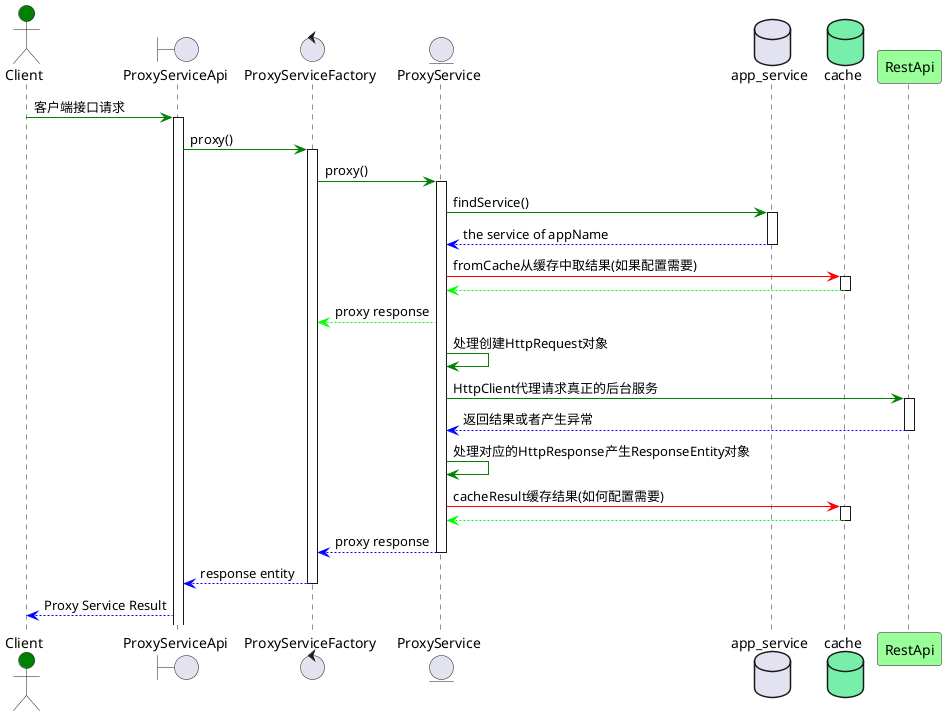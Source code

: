 @startuml
actor Client #green
boundary ProxyServiceApi
control ProxyServiceFactory
entity ProxyService
database app_service
database cache #77EEAA
participant RestApi #99FF99

Client -[#green]> ProxyServiceApi: 客户端接口请求
activate ProxyServiceApi
ProxyServiceApi -[#green]> ProxyServiceFactory: proxy()
activate ProxyServiceFactory
ProxyServiceFactory -[#green]> ProxyService: proxy()
activate ProxyService
ProxyService -[#green]> app_service: findService()
activate app_service
app_service -[#0000ff]-> ProxyService: the service of appName
deactivate app_service
ProxyService -[#red]> cache: fromCache从缓存中取结果(如果配置需要)
activate cache
cache -[#00ff00]-> ProxyService
deactivate cache
ProxyService -[#00ff00]-> ProxyServiceFactory: proxy response
ProxyService -[#green]> ProxyService: 处理创建HttpRequest对象
ProxyService -[#green]> RestApi: HttpClient代理请求真正的后台服务
activate RestApi
RestApi -[#0000ff]-> ProxyService: 返回结果或者产生异常
deactivate RestApi
ProxyService -[#green]> ProxyService: 处理对应的HttpResponse产生ResponseEntity对象
ProxyService -[#red]> cache: cacheResult缓存结果(如何配置需要)
activate cache
cache -[#00ff00]-> ProxyService
deactivate cache
ProxyService -[#0000ff]-> ProxyServiceFactory: proxy response
deactivate ProxyService
ProxyServiceFactory -[#0000ff]-> ProxyServiceApi: response entity
deactivate ProxyServiceFactory
ProxyServiceApi -[#0000ff]-> Client: Proxy Service Result
@enduml

@startuml
package org.itachi.cache {
    interface Cache<K, V> {
        +void delete(K key)
        +boolean hasKey(K key)
        +void set(K key, V value)
        +void set(K key, V value, long timeout, TimeUnit unit)
        +V get(K key)
    }

    class RedisCache {
        -StringRedisTemplate template
        -- 构造函数 --
        +RedisCache(StringRedisTemplate template)
        -- 实现接口方法 --
        +void delete(String key)
        +boolean hasKey(String key)
        +void set(String key, String value)
        +void set(String key, String value, long timeout, TimeUnit unit)
        +String get(String key)
    }

    class CacheConfig {
        .. 属性 ..
        -String filePath
        -Long timeOut
        -TimeUnit timeUnit
        -- getter --
        String getFilePath()
        Long getTimeOut()
        TimeUnit getTimeUnit()
        -- setter --
        void setFilePath(String filePath)
        void setTimeOut(Long timeOut)
        void setTimeUnit(TimeUnit timeUnit)
    }

    RedisCache ..|> Cache
}

package org.itachi.repository {
    interface AbstractMapper<T> {
        +List<T> find(Map<String, Object> parameters)
        +int count(Map<String, Object> parameters)
        +void remove(List<Long> ids)
        +void create(T dto)
        +T findById(Long id)
        +void modify(T dto)
    }

    interface ServiceMapper {
        +ServiceDTO findService(String appName)
    }

    interface CacheMapper {
        +List<CacheDTO> findCaches(Long appId, List<String> paths)
    }

    interface AbstractRepository<T> {
        +List<T> find(Map<String, Object> parameters, Pager pager)
        +void remove(List<Long> ids)
        +void create(T dto)
        +T findById(Long id)
        +void modify(T dto)
    }

    interface ServiceRepository {
        +ServiceDTO findService(String appName)
    }

    abstract class AbstractDatabase<T> {
        -AbstractMapper<T> mapper
        ~void setMapper(AbstractMapper<T> mapper)
        +List<T> find(Map<String, Object> parameters, Pager pager, AbstractMapper<T> mapper)
        +T findById(Long id)
        +void remove(List<Long> ids)
    }

    class ServiceDatabase {
        +ServiceDTO findService(String appName)
        +create(CacheDTO dto)
        +void modify(CacheDTO dto)
    }

    interface CacheRepository {
        +List<CacheDTO> findCaches(Long appId, List<String> paths)
    }

    class CacheDatabase {
        +List<CacheDTO> findCaches(Long appId, List<String> paths)
        +create(CacheDTO dto)
        +void modify(CacheDTO dto)
    }

    ServiceMapper --|> AbstractMapper
    CacheMapper --|> AbstractMapper
    ServiceRepository --|> AbstractRepository
    CacheRepository --|> AbstractRepository
    AbstractDatabase ..|> AbstractRepository
    AbstractDatabase *-- "1" AbstractMapper
    ServiceDatabase --|> AbstractDatabase
    ServiceDatabase ..|> ServiceRepository
    ServiceDatabase *-- "1" ServiceMapper
    CacheDatabase --|> AbstractDatabase
    CacheDatabase ..|> CacheRepository
    CacheDatabase *-- "1" CacheMapper
}

package org.itachi.builder {
    interface ProxyRequestBuilder {
        +HttpRequestBase build()
    }

    abstract class AbstractProxyRequestBuilder {
        #HttpServletRequest request
        -URI uri
        -int connectionRequestTimeout
        -int connectTimeout
        -int socketTimeout
        ~AbstractProxyRequestBuilder(final HttpServletRequest request)
        +AbstractProxyRequestBuilder setUri(final String uri)
        +AbstractProxyRequestBuilder setSocketTimeout(int socketTimeout)
        +AbstractProxyRequestBuilder setConnectTimeout(int connectTimeout)
        +AbstractProxyRequestBuilder setConnectionRequestTimeout(int connectionRequestTimeout)
        +HttpRequestBase build()
        -void makeRequestConfig(RequestBuilder rb)
        #{abstract} void makeRequestHeaders(RequestBuilder rb)
        #{abstract} void makeRequestBody(RequestBuilder rb)
    }

    class DefaultProxyRequestBuilder {
        ~DefaultProxyRequestBuilder(HttpServletRequest request)
        +{static} AbstractProxyRequestBuilder create(final HttpServletRequest request)
        #void makeRequestHeaders(RequestBuilder builder)
        #void makeRequestBody(RequestBuilder builder)
    }

    class TextProxyRequestBuilder {
        -TextProxyRequestBuilder(HttpServletRequest request)
        +{static} AbstractProxyRequestBuilder create(final HttpServletRequest request)
        #void makeRequestBody(RequestBuilder builder)
        -void makeFormBody(RequestBuilder builder)
    }

    class ImageProxyRequestBuilder {
        -ImageProxyRequestBuilder(HttpServletRequest request)
        +{static} AbstractProxyRequestBuilder create(final HttpServletRequest request)
    }

    class DownstreamProxyRequestBuilder {
        -DownstreamProxyRequestBuilder(HttpServletRequest request)
        +{static} AbstractProxyRequestBuilder create(final HttpServletRequest request)
    }

    class UpstreamProxyRequestBuilder {
        -UpstreamProxyRequestBuilder(HttpServletRequest request)
        +{static} AbstractProxyRequestBuilder create(final HttpServletRequest request)
        #void makeRequestHeaders(RequestBuilder builder)
        #void makeRequestBody(RequestBuilder builder)
    }

    interface ProxyResponseBuilder {
        +ResponseEntity build()
    }

    class AbstractProxyResponseBuilder {
        -{static}  String MESSAGE
        -{static} String CODE
        -boolean needHeaders
        -ObjectMapper mapper
        ~HttpResponse response
        ~String fileName
        ~AbstractProxyResponseBuilder(final HttpResponse response)
        +AbstractProxyResponseBuilder setNeedHeaders(final boolean needHeaders)
        +AbstractProxyResponseBuilder setFileName(final String fileName)
        ~ResponseEntity<String> makeErrorResponse(int statusCode)
        #HttpHeaders makeResponseHeaders()
    }

    class DefaultProxyResponseBuilder {
        -DefaultProxyResponseBuilder(HttpResponse response)
        +{static} DefaultProxyResponseBuilder create(final HttpResponse response)
        +ResponseEntity build()
        -String makeResponseBody()
    }

    class TextProxyResponseBuilder {
        -TextProxyResponseBuilder(HttpResponse response)
        +{static} AbstractProxyResponseBuilder create(final HttpResponse response)
        +ResponseEntity build()
        -String makeResponseBody()
    }

    class ImageProxyResponseBuilder {
        -ImageProxyResponseBuilder(HttpResponse response)
        +{static} AbstractProxyResponseBuilder create(final HttpResponse response)
        +ResponseEntity build()
        -byte[] makeResponseBody()
    }

    class DownstreamProxyResponseBuilder {
        -DownstreamProxyResponseBuilder(HttpResponse response)
        +{static} AbstractProxyResponseBuilder create(final HttpResponse response)
        +ResponseEntity build()
        -byte[] makeResponseBody()
        #HttpHeaders makeResponseHeaders()
    }

    class UpstreamProxyResponseBuilder {
        -UpstreamProxyResponseBuilder(HttpResponse response)
        +{static} AbstractProxyResponseBuilder create(final HttpResponse response)
        +ResponseEntity build()
        -String makeResponseBody()
    }

    AbstractProxyRequestBuilder ..|> ProxyRequestBuilder
    DefaultProxyRequestBuilder --|> AbstractProxyRequestBuilder
    TextProxyRequestBuilder --|> DefaultProxyRequestBuilder
    ImageProxyRequestBuilder --|> DefaultProxyRequestBuilder
    DownstreamProxyRequestBuilder --|> DefaultProxyRequestBuilder
    UpstreamProxyRequestBuilder --|> DefaultProxyRequestBuilder
    AbstractProxyResponseBuilder ..|> ProxyResponseBuilder
    DefaultProxyResponseBuilder --|> AbstractProxyResponseBuilder
    TextProxyResponseBuilder --|> AbstractProxyResponseBuilder
    ImageProxyResponseBuilder --|> AbstractProxyResponseBuilder
    DownstreamProxyResponseBuilder --|> AbstractProxyResponseBuilder
    UpstreamProxyResponseBuilder --|> AbstractProxyResponseBuilder
}

package org.itachi.model {
    class CacheFactory {
        -SSOClientOIDCAdapter adapter
        -CacheConfig cacheConfig
        -CacheRepository cacheRepository
        -Cache<String, String> cacheManager
        +AbstractCache create(ServiceType type)
    }

    abstract class AbstractCache {
        .. 静态常量 ..
        ~{static} Logger LOGGER
        ~{static} String HEADERS
        ~{static} String BODY
        -{static} long DEFAULT_TIMEOUT
        -{static} TimeUnit DEFAULT_TIME_UNIT
        .. 属性 ..
        ~Cache<String, String> cacheManager
        ~CacheConfig cacheConfig
        ~ObjectMapper mapper
        -CacheRepository repository
        -long timeOut
        -TimeUnit timeUnit
        -SSOClientOIDCAdapter adapter
        -- 构造函数 --
        ~AbstractCache()
        -- 方法 --
        .. 包内保护方法 ..
        ~AbstractCache setCacheManager(Cache<String, String> cacheManager)
        ~AbstractCache setRepository(CacheRepository repository)
        ~AbstractCache setCacheConfig(CacheConfig cacheConfig)
        ~AbstractCache setAdapter(SSOClientOIDCAdapter adapter)
        ~String cacheKey(HttpServletRequest request, ServiceDTO dto)
        .. 公有方法 ..
        +{abstract} ResponseEntity responseFromCache(HttpServletRequest request, ServiceDTO dto)
        +void cache(BuildCacheEvent event)
        .. 私有方法 ..
        -String getUserNo(String token)
        -boolean formatCacheConfig(String path, Long id)
        -List<CacheDTO> getCacheRules(String path, Long appId)
        -void cacheKey(Long appId, String value)
        -String cacheKey(String uri, String queryString, ServiceDTO dto, String userNo)
        .. 保护方法 ..
        #{abstract} void cacheBody(Map<String, Object> map, BuildCacheEvent event)
    }

    class TextCache {
        +ResponseEntity responseFromCache(HttpServletRequest request, ServiceDTO dto)
        #void cacheBody(Map<String, Object> map, BuildCacheEvent event)
    }

    class ByteCache {
        +ResponseEntity responseFromCache(HttpServletRequest request, ServiceDTO dto)
        #void cacheBody(Map<String, Object> map, BuildCacheEvent event)
    }

    class FileCache {
        +ResponseEntity responseFromCache(HttpServletRequest request, ServiceDTO dto)
        #void cacheBody(Map<String, Object> map, BuildCacheEvent event)
        -String cacheFile(byte[] value, String appName, String fileName)
    }

    enum ServiceType {
        TEXT
        IMAGE
        UPSTREAM
        DOWNSTREAM
        -- 属性 --
        -int code
        -String value
        -- 方法 --
        -ServiceType(int code, String value)
        +int code()
        +String value()
        +{static} ServiceType fromValue(String value)
        +{static} ServiceType fromCode(int code)
    }

    class ProxyServiceFactory {
        -SSOClientOIDCAdapter adapter
        -PoolingHttpClientConnectionManager cm
        -ServiceRepository serviceRepository
        -CacheFactory cacheFactory
        -CommandGateway commandGateway
        +CloseableHttpClient buildHttpClient()
        +AbstractProxyService create(String type)
        -AbstractProxyService createService(ServiceType serviceType, boolean free, boolean cache)
    }

    abstract class AbstractProxyService {
        .. 静态常量 ..
        -{static} String CACHE_HEADER
        .. 属性 ..
        -ServiceType type
        -ServiceRepository serviceRepository
        -SSOClientOIDCAdapter adapter
        -ServiceDTO dto
        -boolean free
        -boolean cache
        -CommandGateway commandGateway
        -CacheFactory cacheFactory
        ~String fileName
        -- 构造函数 --
        +AbstractProxyService(ServiceType type)
        -- 方法 --
        .. 包内保护方法 ..
        ~AbstractProxyService setRepository(final ServiceRepository serviceRepository)
        ~AbstractProxyService setAdapter(final SSOClientOIDCAdapter adapter)
        ~AbstractProxyService setFree(final boolean free)
        ~AbstractProxyService setCache(final boolean cache)
        ~AbstractProxyService setCommandGateway(CommandGateway commandGateway)
        ~AbstractProxyService setCacheFactory(CacheFactory cacheFactory)
        .. 公有方法 ..
        +ResponseEntity proxy(String appName, HttpServletRequest request, CloseableHttpClient httpClient)
        .. 私有方法 ..
        -HttpContext makeRequestCookies(HttpServletRequest request)
        -HttpRequestBase makeRequest(HttpServletRequest request)
        -ResponseEntity makeResponse(HttpResponse proxiedResponse, boolean needHeaders)
        -void cacheResponseEntity(ResponseEntity responseEntity, HttpServletRequest request)
        -ResponseEntity fromCache(HttpServletRequest request)
        -String formatQueryString(HttpServletRequest request)
        -void release(CloseableHttpResponse proxiedResponse, HttpRequestBase proxiedRequest)
        -void verify(HttpServletRequest request, Integer verification)
        -ServiceDTO formatUri(String appName, String uri)
        -String requestInfo(HttpServletRequest request)
        .. 保护方法 ..
        #void verifyRequest(HttpServletRequest request)
        #{abstract} AbstractProxyRequestBuilder makeRequestBuilder(HttpServletRequest request)
        #{abstract} AbstractProxyResponseBuilder makeResponseBuilder(HttpResponse proxiedResponse)
    }

    class TextProxyService {
        -- 构造函数 --
        ~TextProxyService()
        -- 方法 --
        #AbstractProxyRequestBuilder makeRequestBuilder(HttpServletRequest request)
        #AbstractProxyResponseBuilder makeResponseBuilder(HttpResponse proxiedResponse)
    }

    class ImageProxyService {
        -- 构造函数 --
        ~ImageProxyService()
        -- 方法 --
        #AbstractProxyRequestBuilder makeRequestBuilder(HttpServletRequest request)
        #AbstractProxyResponseBuilder makeResponseBuilder(HttpResponse proxiedResponse)
        #void verifyRequest(HttpServletRequest request)
    }

    class DownstreamProxyService {
        -- 构造函数 --
        ~DownstreamProxyService()
        -- 方法 --
        #AbstractProxyRequestBuilder makeRequestBuilder(HttpServletRequest request)
        #AbstractProxyResponseBuilder makeResponseBuilder(HttpResponse proxiedResponse)
        #void verifyRequest(HttpServletRequest request)
    }

    class UpstreamProxyService {
        -- 构造函数 --
        ~UpstreamProxyService()
        -- 方法 --
        #AbstractProxyRequestBuilder makeRequestBuilder(HttpServletRequest request)
        #AbstractProxyResponseBuilder makeResponseBuilder(HttpResponse proxiedResponse)
        #void verifyRequest(HttpServletRequest request)
    }

    CacheFactory o-- "1" AbstractCache
    AbstractCache *-- "1" CacheRepository
    AbstractCache *-- "1" Cache
    AbstractCache *-- "1" CacheConfig
    TextCache --|> AbstractCache
    ByteCache --|> AbstractCache
    FileCache --|> AbstractCache

    ProxyServiceFactory o-- "1" AbstractProxyService
    AbstractProxyService *-- "1" ServiceType
    AbstractProxyService *-- "1" ServiceRepository
    AbstractProxyService *-- "1" CacheFactory
    AbstractProxyService o-- "1" ProxyRequestBuilder
    AbstractProxyService o-- "1" ProxyResponseBuilder
    TextProxyService --|> AbstractProxyService
    ImageProxyService --|> AbstractProxyService
    DownstreamProxyService --|> AbstractProxyService
    UpstreamProxyService --|> AbstractProxyService
}
@enduml

@startuml
start
partition Initialization {
    :根据类型使用工厂方法创建不同的代理服务对象;
    :初始化相关的代理服务对象的属性;
}
partition MakeRequest {
    :从数据库中获取相关的服务dto;
    :验证数据的合法性;
    if (是否需要统一权限验证？) then (true)
        :权限验证;
        if (验证通过？) then (false)
            :返回验证不通过信息;
            stop
        endif
    endif
    if (是否从缓存中获取数据？) then (true)
        :获取缓存数据;
        if (数据为空？) then (false)
            :返回缓存的数据;
            stop
        endif
    endif
    :创建对应的HttpRequest对象;
}
partition execute {
    :使用HttpClient请求代理的后台服务;
}
partition MakeResponse {
    :创建对应的ResponseEntity对象;
    if (是否缓存结果) then (true)
        :缓存结果;
    endif
    :返回ResponseEntity对象;
}
stop
@enduml

@startuml
left to right direction
actor customer
actor adminstrator
rectangle api-gateway {
    customer -- (proxy) : 调用代理服务
    (proxy) -> (service_info) : include
    (service_info) .> (cache_rules) : include
    (service_info) -- adminstrator : 注册代理服务信息
    (cache_rules) -- adminstrator : 录入代理服务缓存规则
}
@enduml

@startuml
package "Builder" {
  [代理Request生成组件]
  [代理Response生成组件]
}

package "Cache" {
  [缓存组件]
}

package "Repository" {
  [缓存规则组件]
  [代理路由规则组件]
}

package "Model" {
  [代理请求组件]
}

[代理请求组件] --> [代理路由规则组件]
[代理请求组件] --> [代理Request生成组件]
[代理请求组件] --> [代理Response生成组件]
[代理请求组件] --> [缓存组件]
[缓存组件] --> [缓存规则组件]
@enduml
